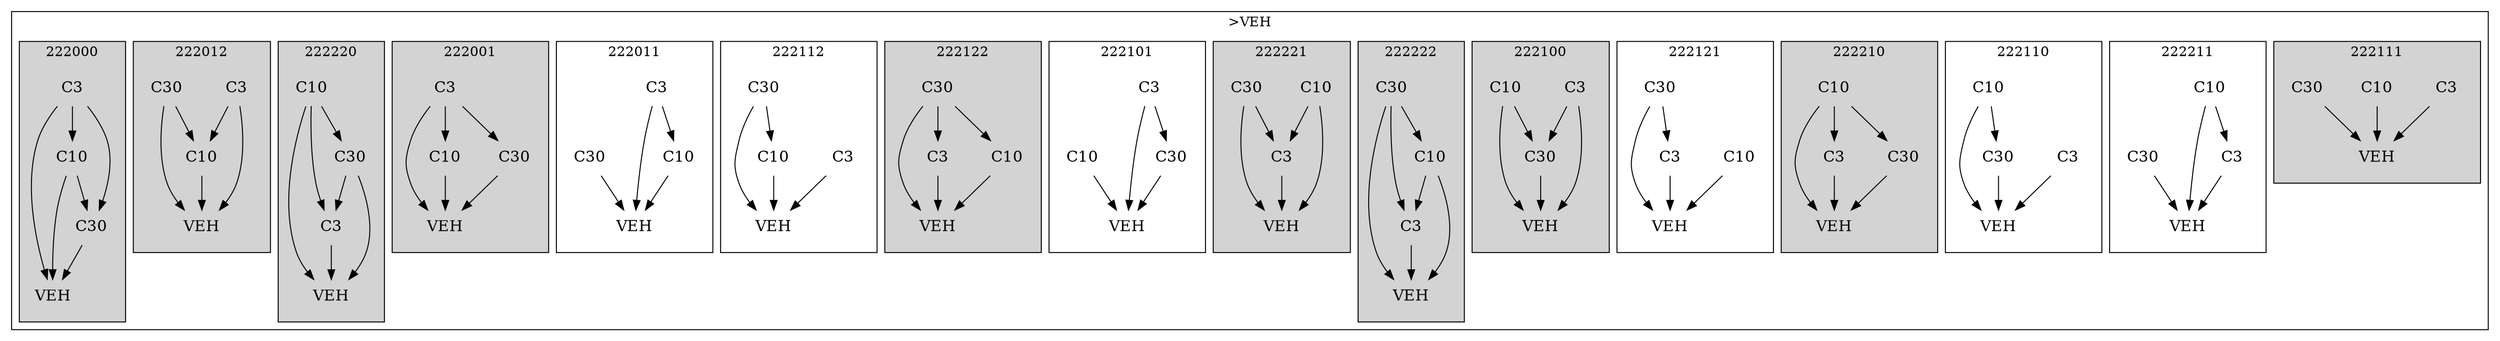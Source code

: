strict digraph FirstlevelCluster {
	labelloc = "t";
	compound = false;
	subgraph cluster_0 {
	label= ">VEH";
		subgraph	cluster_2 {
		label = "222111";
			style = filled;
			node	[label = VEH, shape = plaintext, fontsize = 16] VEH2;
			node	[label = C3, shape = plaintext, fontsize = 16] C32;
			node	[label = C10, shape = plaintext, fontsize = 16] C102;
			node	[label = C30, shape = plaintext, fontsize = 16] C302;
			C32->VEH2;C102->VEH2;C302->VEH2;			}
		subgraph	cluster_3 {
		label = "222211";
			node	[label = VEH, shape = plaintext, fontsize = 16] VEH3;
			node	[label = C3, shape = plaintext, fontsize = 16] C33;
			node	[label = C10, shape = plaintext, fontsize = 16] C103;
			node	[label = C30, shape = plaintext, fontsize = 16] C303;
			C33->VEH3;C103->VEH3;C103->C33;C303->VEH3;			}
		subgraph	cluster_4 {
		label = "222110";
			node	[label = VEH, shape = plaintext, fontsize = 16] VEH4;
			node	[label = C3, shape = plaintext, fontsize = 16] C34;
			node	[label = C10, shape = plaintext, fontsize = 16] C104;
			node	[label = C30, shape = plaintext, fontsize = 16] C304;
			C34->VEH4;C104->VEH4;C104->C304;C304->VEH4;			}
		subgraph	cluster_5 {
		label = "222210";
			style = filled;
			node	[label = VEH, shape = plaintext, fontsize = 16] VEH5;
			node	[label = C3, shape = plaintext, fontsize = 16] C35;
			node	[label = C10, shape = plaintext, fontsize = 16] C105;
			node	[label = C30, shape = plaintext, fontsize = 16] C305;
			C35->VEH5;C105->VEH5;C105->C35;C105->C305;C305->VEH5;			}
		subgraph	cluster_6 {
		label = "222121";
			node	[label = VEH, shape = plaintext, fontsize = 16] VEH6;
			node	[label = C3, shape = plaintext, fontsize = 16] C36;
			node	[label = C10, shape = plaintext, fontsize = 16] C106;
			node	[label = C30, shape = plaintext, fontsize = 16] C306;
			C36->VEH6;C106->VEH6;C306->VEH6;C306->C36;			}
		subgraph	cluster_7 {
		label = "222100";
			style = filled;
			node	[label = VEH, shape = plaintext, fontsize = 16] VEH7;
			node	[label = C3, shape = plaintext, fontsize = 16] C37;
			node	[label = C10, shape = plaintext, fontsize = 16] C107;
			node	[label = C30, shape = plaintext, fontsize = 16] C307;
			C37->VEH7;C37->C307;C107->VEH7;C107->C307;C307->VEH7;			}
		subgraph	cluster_8 {
		label = "222222";
			style = filled;
			node	[label = VEH, shape = plaintext, fontsize = 16] VEH8;
			node	[label = C3, shape = plaintext, fontsize = 16] C38;
			node	[label = C10, shape = plaintext, fontsize = 16] C108;
			node	[label = C30, shape = plaintext, fontsize = 16] C308;
			C38->VEH8;C108->VEH8;C108->C38;C308->VEH8;C308->C38;C308->C108;			}
		subgraph	cluster_9 {
		label = "222221";
			style = filled;
			node	[label = VEH, shape = plaintext, fontsize = 16] VEH9;
			node	[label = C3, shape = plaintext, fontsize = 16] C39;
			node	[label = C10, shape = plaintext, fontsize = 16] C109;
			node	[label = C30, shape = plaintext, fontsize = 16] C309;
			C39->VEH9;C109->VEH9;C109->C39;C309->VEH9;C309->C39;			}
		subgraph	cluster_10 {
		label = "222101";
			node	[label = VEH, shape = plaintext, fontsize = 16] VEH10;
			node	[label = C3, shape = plaintext, fontsize = 16] C310;
			node	[label = C10, shape = plaintext, fontsize = 16] C1010;
			node	[label = C30, shape = plaintext, fontsize = 16] C3010;
			C310->VEH10;C310->C3010;C1010->VEH10;C3010->VEH10;			}
		subgraph	cluster_11 {
		label = "222122";
			style = filled;
			node	[label = VEH, shape = plaintext, fontsize = 16] VEH11;
			node	[label = C3, shape = plaintext, fontsize = 16] C311;
			node	[label = C10, shape = plaintext, fontsize = 16] C1011;
			node	[label = C30, shape = plaintext, fontsize = 16] C3011;
			C311->VEH11;C1011->VEH11;C3011->VEH11;C3011->C311;C3011->C1011;			}
		subgraph	cluster_12 {
		label = "222112";
			node	[label = VEH, shape = plaintext, fontsize = 16] VEH12;
			node	[label = C3, shape = plaintext, fontsize = 16] C312;
			node	[label = C10, shape = plaintext, fontsize = 16] C1012;
			node	[label = C30, shape = plaintext, fontsize = 16] C3012;
			C312->VEH12;C1012->VEH12;C3012->VEH12;C3012->C1012;			}
		subgraph	cluster_13 {
		label = "222011";
			node	[label = VEH, shape = plaintext, fontsize = 16] VEH13;
			node	[label = C3, shape = plaintext, fontsize = 16] C313;
			node	[label = C10, shape = plaintext, fontsize = 16] C1013;
			node	[label = C30, shape = plaintext, fontsize = 16] C3013;
			C313->VEH13;C313->C1013;C1013->VEH13;C3013->VEH13;			}
		subgraph	cluster_14 {
		label = "222001";
			style = filled;
			node	[label = VEH, shape = plaintext, fontsize = 16] VEH14;
			node	[label = C3, shape = plaintext, fontsize = 16] C314;
			node	[label = C10, shape = plaintext, fontsize = 16] C1014;
			node	[label = C30, shape = plaintext, fontsize = 16] C3014;
			C314->VEH14;C314->C1014;C314->C3014;C1014->VEH14;C3014->VEH14;			}
		subgraph	cluster_15 {
		label = "222220";
			style = filled;
			node	[label = VEH, shape = plaintext, fontsize = 16] VEH15;
			node	[label = C3, shape = plaintext, fontsize = 16] C315;
			node	[label = C10, shape = plaintext, fontsize = 16] C1015;
			node	[label = C30, shape = plaintext, fontsize = 16] C3015;
			C315->VEH15;C1015->VEH15;C1015->C315;C1015->C3015;C3015->VEH15;C3015->C315;			}
		subgraph	cluster_16 {
		label = "222012";
			style = filled;
			node	[label = VEH, shape = plaintext, fontsize = 16] VEH16;
			node	[label = C3, shape = plaintext, fontsize = 16] C316;
			node	[label = C10, shape = plaintext, fontsize = 16] C1016;
			node	[label = C30, shape = plaintext, fontsize = 16] C3016;
			C316->VEH16;C316->C1016;C1016->VEH16;C3016->VEH16;C3016->C1016;			}
		subgraph	cluster_17 {
		label = "222000";
			style = filled;
			node	[label = VEH, shape = plaintext, fontsize = 16] VEH17;
			node	[label = C3, shape = plaintext, fontsize = 16] C317;
			node	[label = C10, shape = plaintext, fontsize = 16] C1017;
			node	[label = C30, shape = plaintext, fontsize = 16] C3017;
			C317->VEH17;C317->C1017;C317->C3017;C1017->VEH17;C1017->C3017;C3017->VEH17;			}
}}